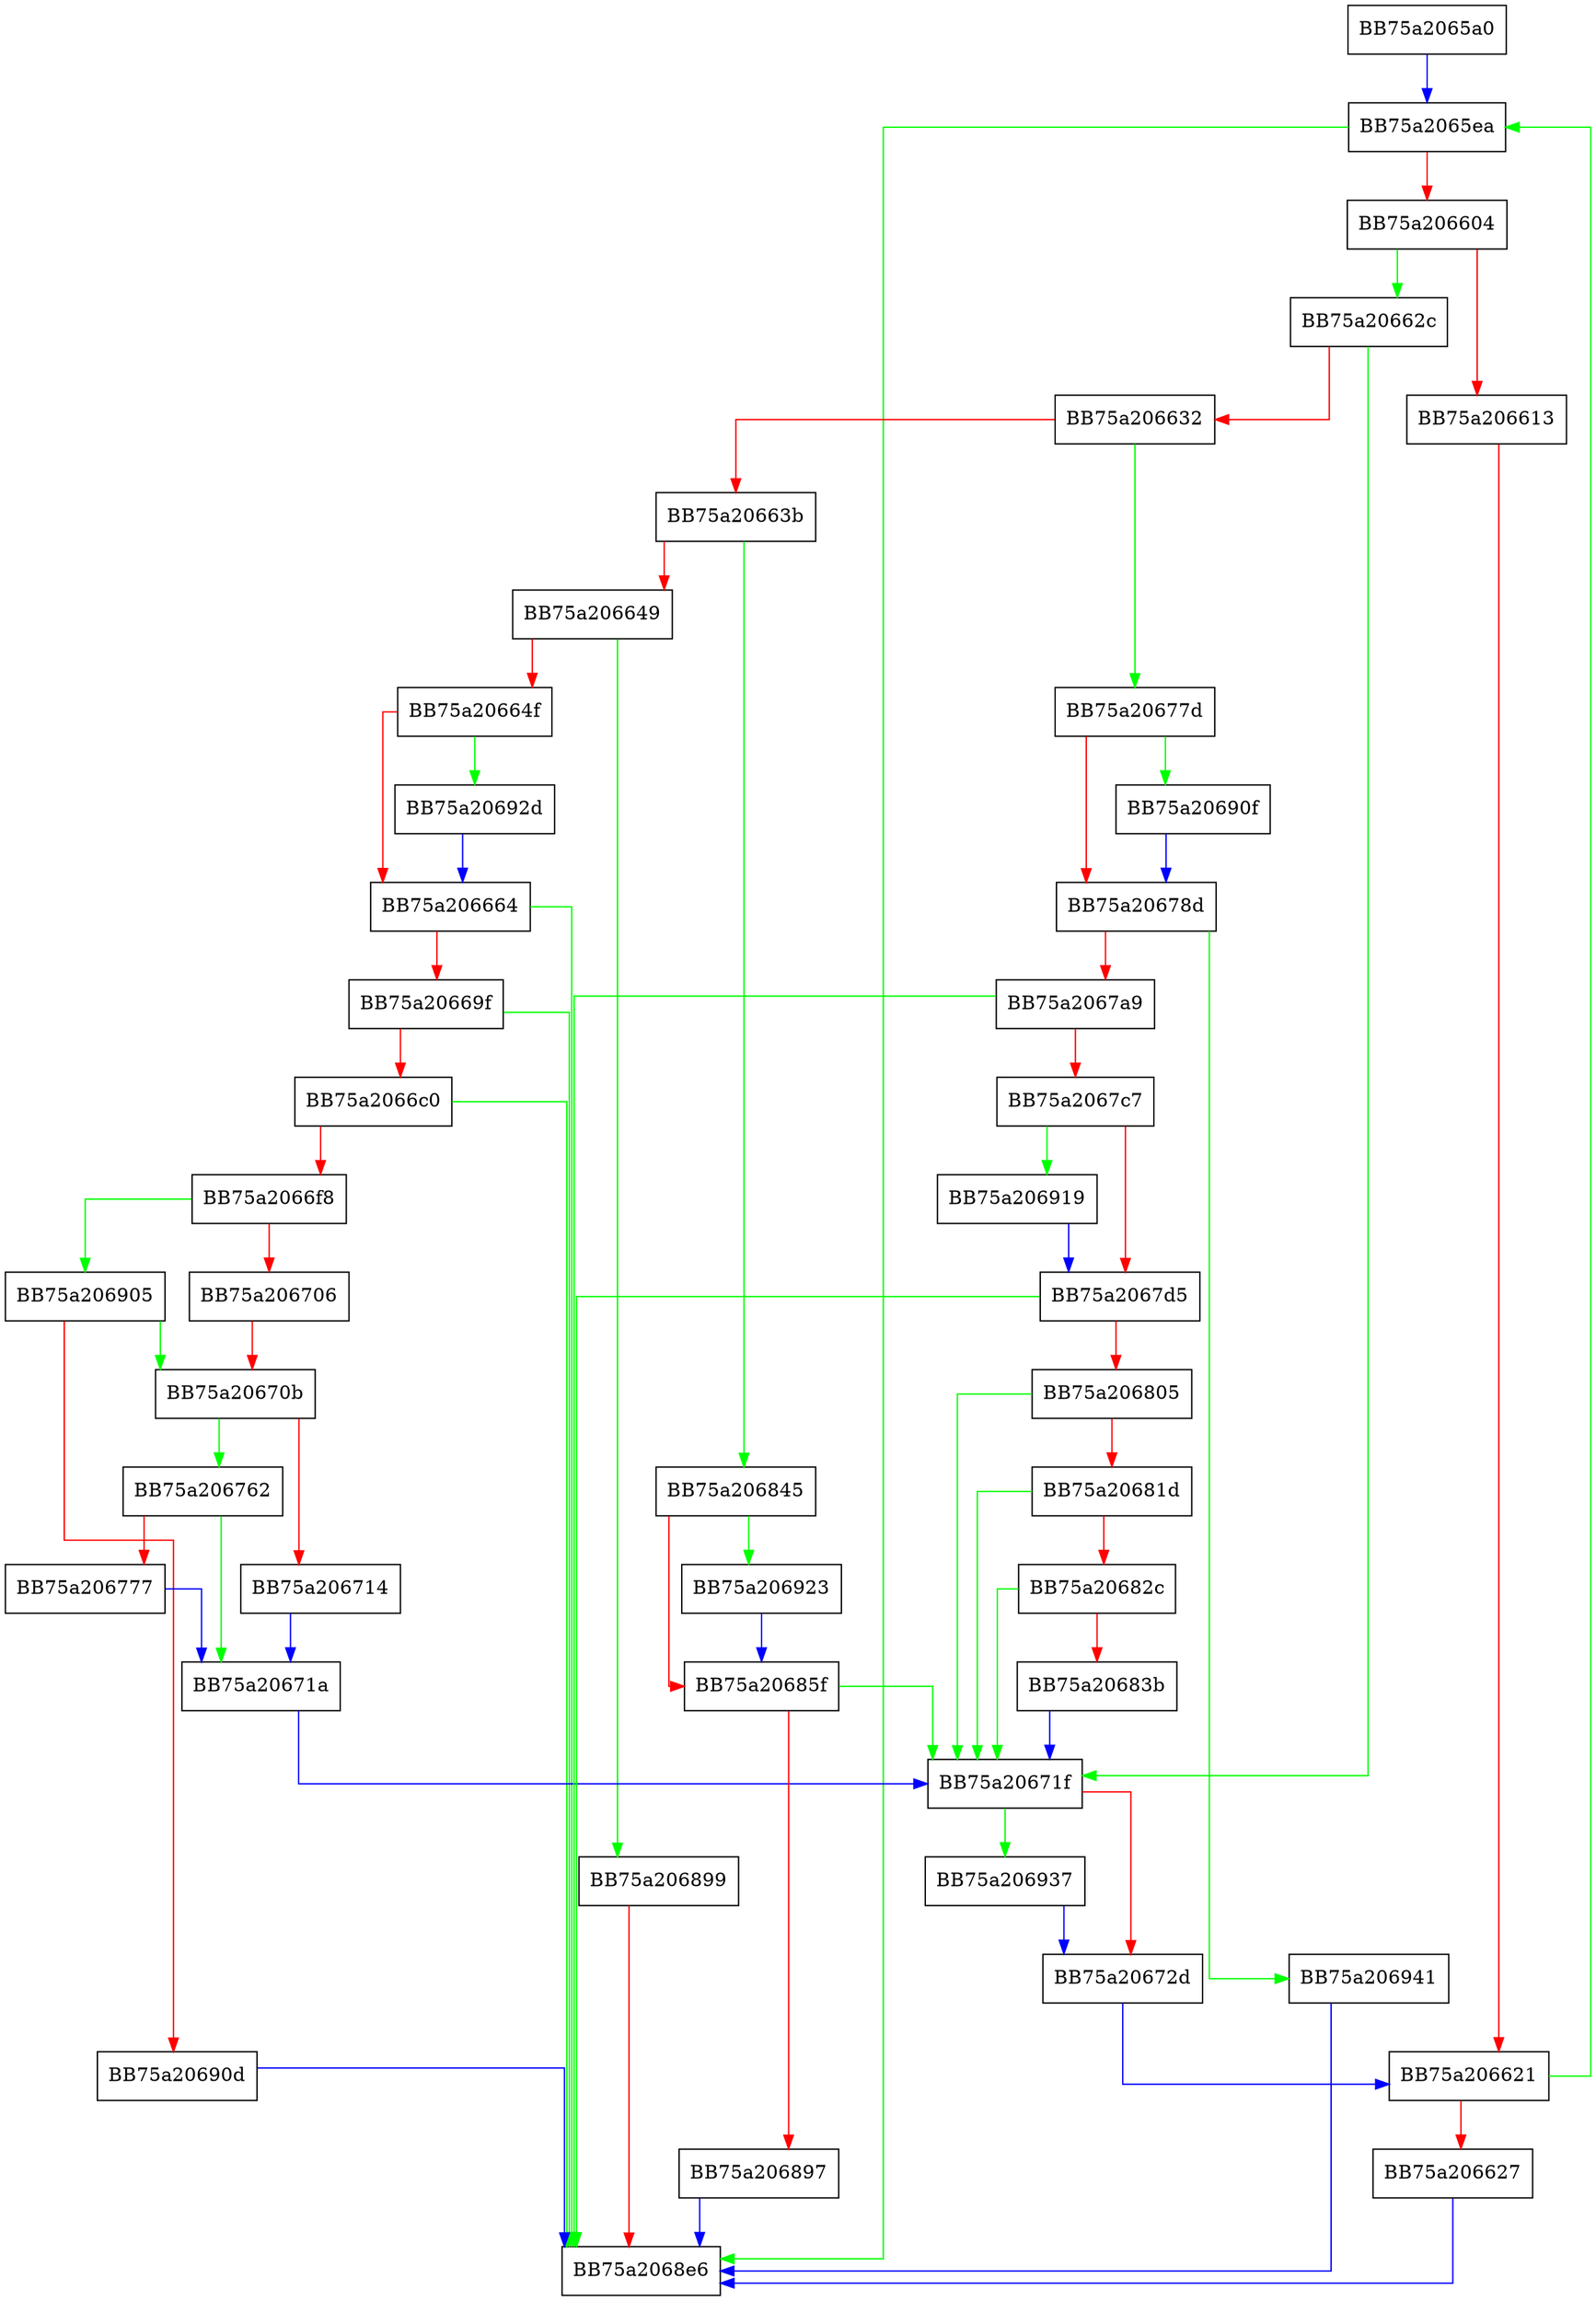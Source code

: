 digraph OnTheFlyNormal {
  node [shape="box"];
  graph [splines=ortho];
  BB75a2065a0 -> BB75a2065ea [color="blue"];
  BB75a2065ea -> BB75a2068e6 [color="green"];
  BB75a2065ea -> BB75a206604 [color="red"];
  BB75a206604 -> BB75a20662c [color="green"];
  BB75a206604 -> BB75a206613 [color="red"];
  BB75a206613 -> BB75a206621 [color="red"];
  BB75a206621 -> BB75a2065ea [color="green"];
  BB75a206621 -> BB75a206627 [color="red"];
  BB75a206627 -> BB75a2068e6 [color="blue"];
  BB75a20662c -> BB75a20671f [color="green"];
  BB75a20662c -> BB75a206632 [color="red"];
  BB75a206632 -> BB75a20677d [color="green"];
  BB75a206632 -> BB75a20663b [color="red"];
  BB75a20663b -> BB75a206845 [color="green"];
  BB75a20663b -> BB75a206649 [color="red"];
  BB75a206649 -> BB75a206899 [color="green"];
  BB75a206649 -> BB75a20664f [color="red"];
  BB75a20664f -> BB75a20692d [color="green"];
  BB75a20664f -> BB75a206664 [color="red"];
  BB75a206664 -> BB75a2068e6 [color="green"];
  BB75a206664 -> BB75a20669f [color="red"];
  BB75a20669f -> BB75a2068e6 [color="green"];
  BB75a20669f -> BB75a2066c0 [color="red"];
  BB75a2066c0 -> BB75a2068e6 [color="green"];
  BB75a2066c0 -> BB75a2066f8 [color="red"];
  BB75a2066f8 -> BB75a206905 [color="green"];
  BB75a2066f8 -> BB75a206706 [color="red"];
  BB75a206706 -> BB75a20670b [color="red"];
  BB75a20670b -> BB75a206762 [color="green"];
  BB75a20670b -> BB75a206714 [color="red"];
  BB75a206714 -> BB75a20671a [color="blue"];
  BB75a20671a -> BB75a20671f [color="blue"];
  BB75a20671f -> BB75a206937 [color="green"];
  BB75a20671f -> BB75a20672d [color="red"];
  BB75a20672d -> BB75a206621 [color="blue"];
  BB75a206762 -> BB75a20671a [color="green"];
  BB75a206762 -> BB75a206777 [color="red"];
  BB75a206777 -> BB75a20671a [color="blue"];
  BB75a20677d -> BB75a20690f [color="green"];
  BB75a20677d -> BB75a20678d [color="red"];
  BB75a20678d -> BB75a206941 [color="green"];
  BB75a20678d -> BB75a2067a9 [color="red"];
  BB75a2067a9 -> BB75a2068e6 [color="green"];
  BB75a2067a9 -> BB75a2067c7 [color="red"];
  BB75a2067c7 -> BB75a206919 [color="green"];
  BB75a2067c7 -> BB75a2067d5 [color="red"];
  BB75a2067d5 -> BB75a2068e6 [color="green"];
  BB75a2067d5 -> BB75a206805 [color="red"];
  BB75a206805 -> BB75a20671f [color="green"];
  BB75a206805 -> BB75a20681d [color="red"];
  BB75a20681d -> BB75a20671f [color="green"];
  BB75a20681d -> BB75a20682c [color="red"];
  BB75a20682c -> BB75a20671f [color="green"];
  BB75a20682c -> BB75a20683b [color="red"];
  BB75a20683b -> BB75a20671f [color="blue"];
  BB75a206845 -> BB75a206923 [color="green"];
  BB75a206845 -> BB75a20685f [color="red"];
  BB75a20685f -> BB75a20671f [color="green"];
  BB75a20685f -> BB75a206897 [color="red"];
  BB75a206897 -> BB75a2068e6 [color="blue"];
  BB75a206899 -> BB75a2068e6 [color="red"];
  BB75a206905 -> BB75a20670b [color="green"];
  BB75a206905 -> BB75a20690d [color="red"];
  BB75a20690d -> BB75a2068e6 [color="blue"];
  BB75a20690f -> BB75a20678d [color="blue"];
  BB75a206919 -> BB75a2067d5 [color="blue"];
  BB75a206923 -> BB75a20685f [color="blue"];
  BB75a20692d -> BB75a206664 [color="blue"];
  BB75a206937 -> BB75a20672d [color="blue"];
  BB75a206941 -> BB75a2068e6 [color="blue"];
}